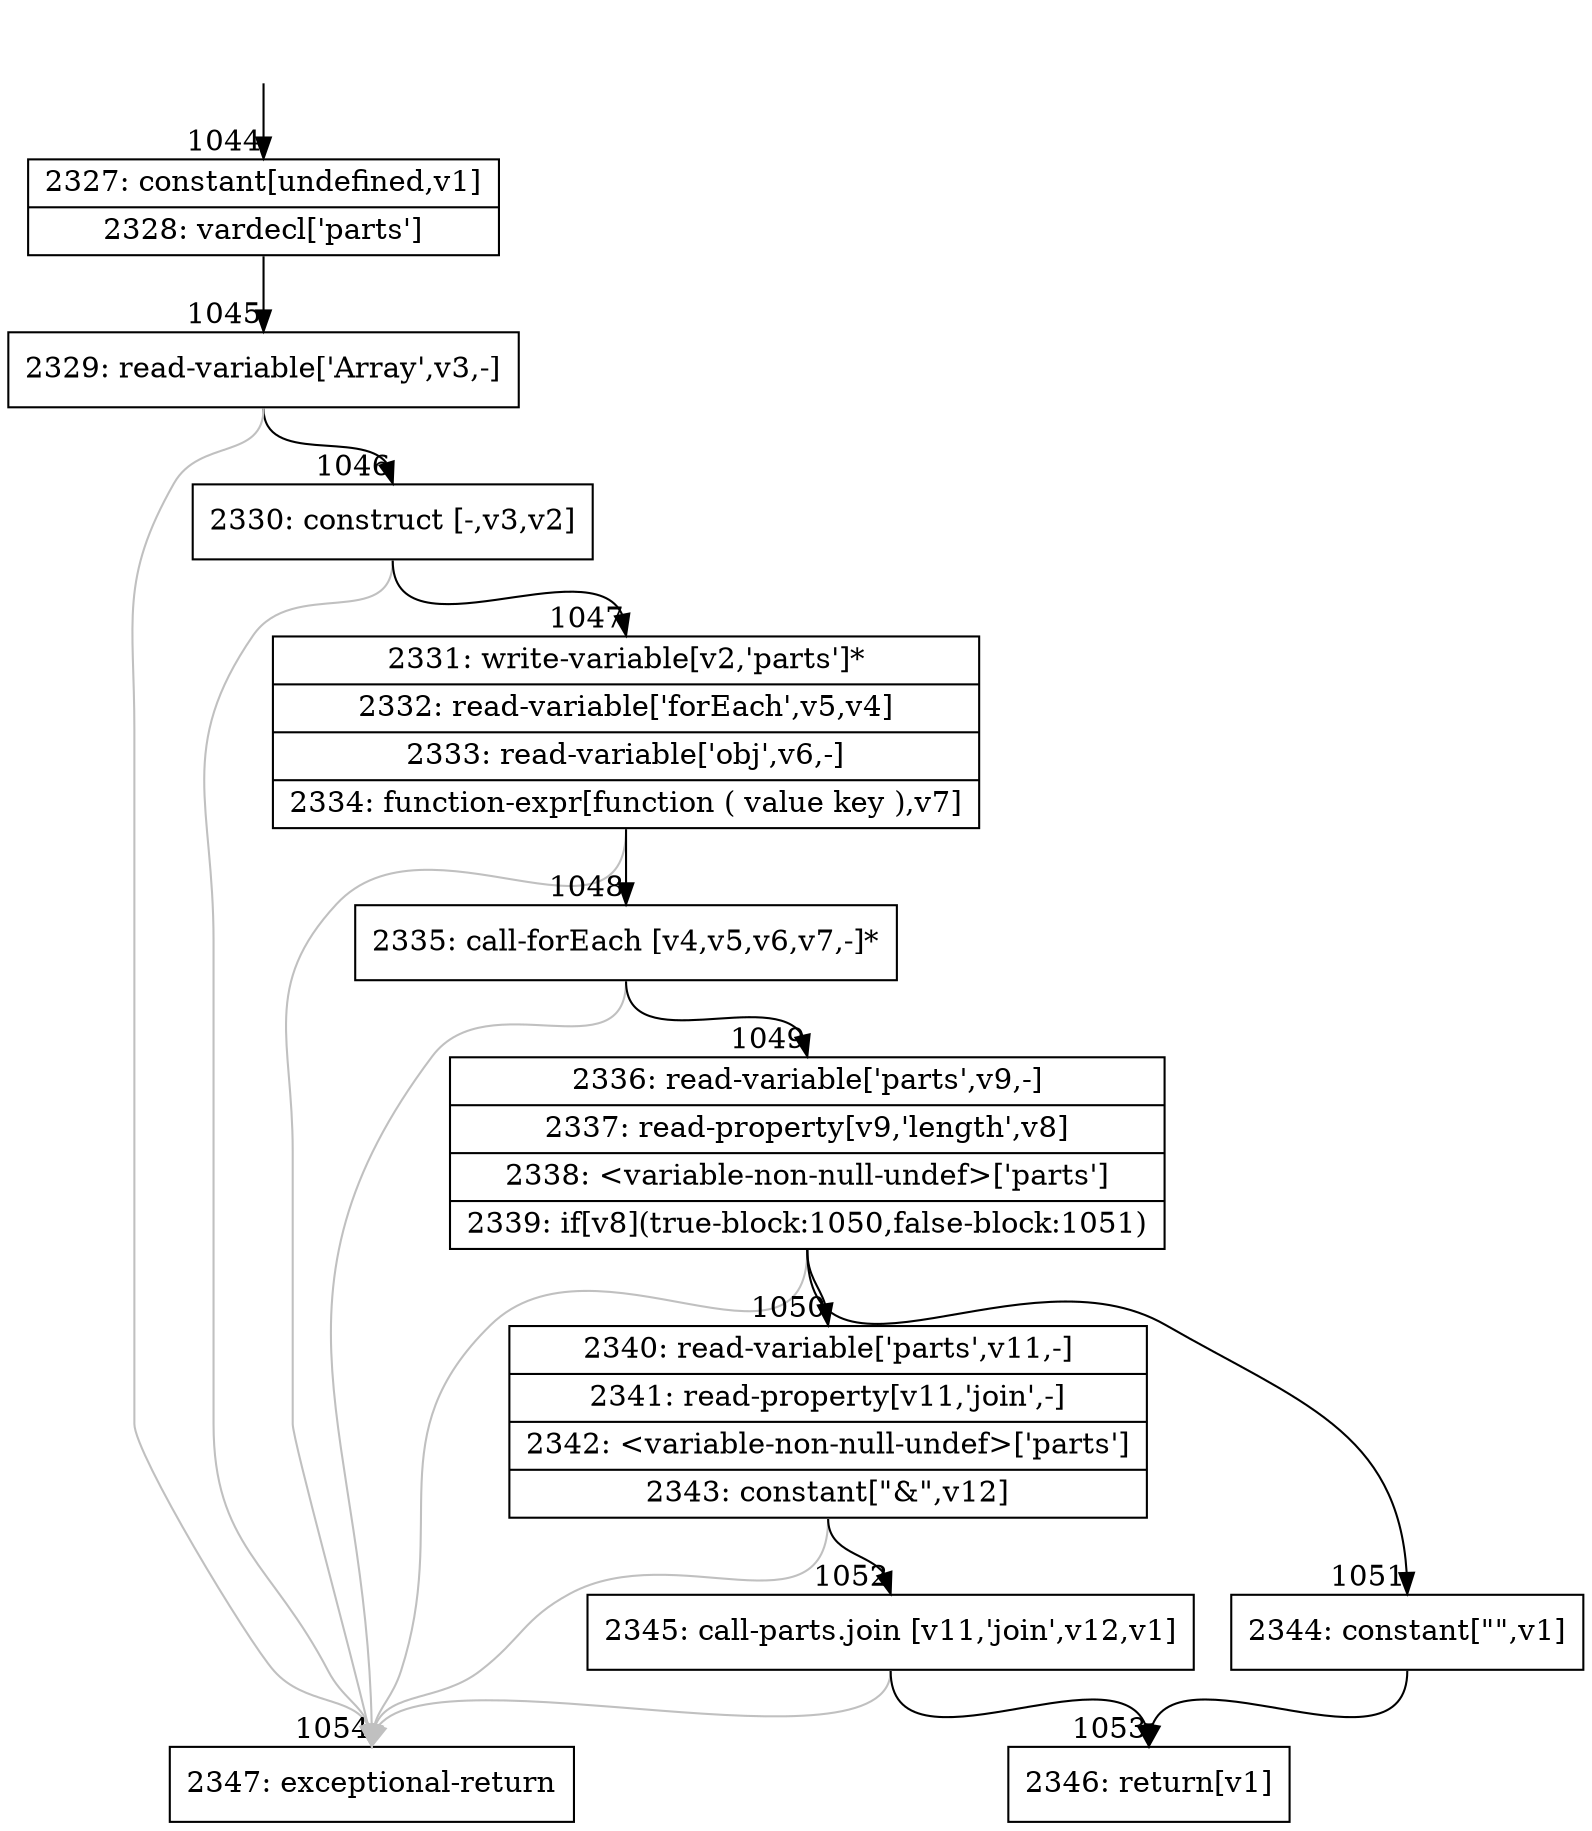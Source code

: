 digraph {
rankdir="TD"
BB_entry74[shape=none,label=""];
BB_entry74 -> BB1044 [tailport=s, headport=n, headlabel="    1044"]
BB1044 [shape=record label="{2327: constant[undefined,v1]|2328: vardecl['parts']}" ] 
BB1044 -> BB1045 [tailport=s, headport=n, headlabel="      1045"]
BB1045 [shape=record label="{2329: read-variable['Array',v3,-]}" ] 
BB1045 -> BB1046 [tailport=s, headport=n, headlabel="      1046"]
BB1045 -> BB1054 [tailport=s, headport=n, color=gray, headlabel="      1054"]
BB1046 [shape=record label="{2330: construct [-,v3,v2]}" ] 
BB1046 -> BB1047 [tailport=s, headport=n, headlabel="      1047"]
BB1046 -> BB1054 [tailport=s, headport=n, color=gray]
BB1047 [shape=record label="{2331: write-variable[v2,'parts']*|2332: read-variable['forEach',v5,v4]|2333: read-variable['obj',v6,-]|2334: function-expr[function ( value key ),v7]}" ] 
BB1047 -> BB1048 [tailport=s, headport=n, headlabel="      1048"]
BB1047 -> BB1054 [tailport=s, headport=n, color=gray]
BB1048 [shape=record label="{2335: call-forEach [v4,v5,v6,v7,-]*}" ] 
BB1048 -> BB1049 [tailport=s, headport=n, headlabel="      1049"]
BB1048 -> BB1054 [tailport=s, headport=n, color=gray]
BB1049 [shape=record label="{2336: read-variable['parts',v9,-]|2337: read-property[v9,'length',v8]|2338: \<variable-non-null-undef\>['parts']|2339: if[v8](true-block:1050,false-block:1051)}" ] 
BB1049 -> BB1050 [tailport=s, headport=n, headlabel="      1050"]
BB1049 -> BB1051 [tailport=s, headport=n, headlabel="      1051"]
BB1049 -> BB1054 [tailport=s, headport=n, color=gray]
BB1050 [shape=record label="{2340: read-variable['parts',v11,-]|2341: read-property[v11,'join',-]|2342: \<variable-non-null-undef\>['parts']|2343: constant[\"&\",v12]}" ] 
BB1050 -> BB1052 [tailport=s, headport=n, headlabel="      1052"]
BB1050 -> BB1054 [tailport=s, headport=n, color=gray]
BB1051 [shape=record label="{2344: constant[\"\",v1]}" ] 
BB1051 -> BB1053 [tailport=s, headport=n, headlabel="      1053"]
BB1052 [shape=record label="{2345: call-parts.join [v11,'join',v12,v1]}" ] 
BB1052 -> BB1053 [tailport=s, headport=n]
BB1052 -> BB1054 [tailport=s, headport=n, color=gray]
BB1053 [shape=record label="{2346: return[v1]}" ] 
BB1054 [shape=record label="{2347: exceptional-return}" ] 
//#$~ 1336
}
